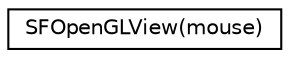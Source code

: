 digraph "Graphical Class Hierarchy"
{
 // LATEX_PDF_SIZE
  edge [fontname="Helvetica",fontsize="10",labelfontname="Helvetica",labelfontsize="10"];
  node [fontname="Helvetica",fontsize="10",shape=record];
  rankdir="LR";
  Node0 [label="SFOpenGLView(mouse)",height=0.2,width=0.4,color="black", fillcolor="white", style="filled",URL="$da/dfc/categorySFOpenGLView_07mouse_08.html",tooltip=" "];
}
